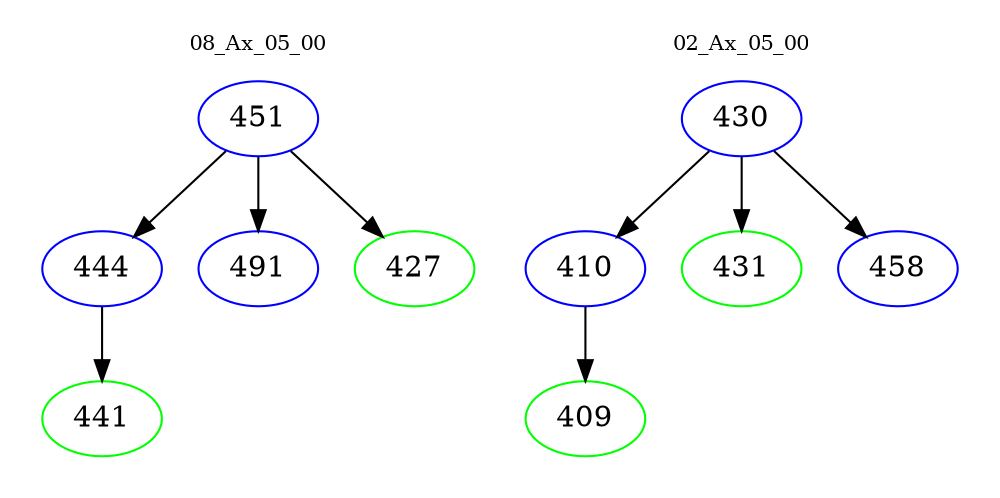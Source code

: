 digraph{
subgraph cluster_0 {
color = white
label = "08_Ax_05_00";
fontsize=10;
T0_451 [label="451", color="blue"]
T0_451 -> T0_444 [color="black"]
T0_444 [label="444", color="blue"]
T0_444 -> T0_441 [color="black"]
T0_441 [label="441", color="green"]
T0_451 -> T0_491 [color="black"]
T0_491 [label="491", color="blue"]
T0_451 -> T0_427 [color="black"]
T0_427 [label="427", color="green"]
}
subgraph cluster_1 {
color = white
label = "02_Ax_05_00";
fontsize=10;
T1_430 [label="430", color="blue"]
T1_430 -> T1_410 [color="black"]
T1_410 [label="410", color="blue"]
T1_410 -> T1_409 [color="black"]
T1_409 [label="409", color="green"]
T1_430 -> T1_431 [color="black"]
T1_431 [label="431", color="green"]
T1_430 -> T1_458 [color="black"]
T1_458 [label="458", color="blue"]
}
}
